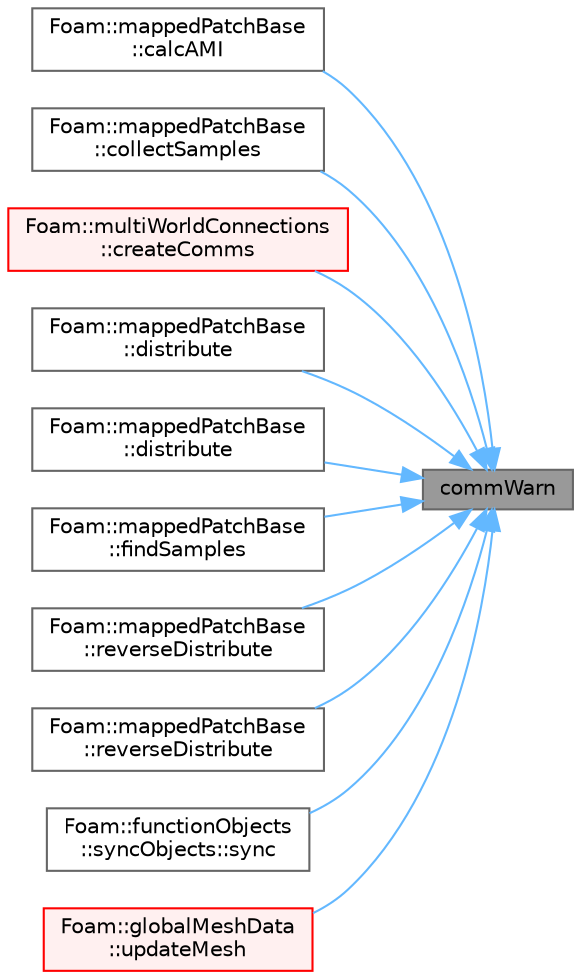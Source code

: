 digraph "commWarn"
{
 // LATEX_PDF_SIZE
  bgcolor="transparent";
  edge [fontname=Helvetica,fontsize=10,labelfontname=Helvetica,labelfontsize=10];
  node [fontname=Helvetica,fontsize=10,shape=box,height=0.2,width=0.4];
  rankdir="RL";
  Node1 [id="Node000001",label="commWarn",height=0.2,width=0.4,color="gray40", fillcolor="grey60", style="filled", fontcolor="black",tooltip=" "];
  Node1 -> Node2 [id="edge1_Node000001_Node000002",dir="back",color="steelblue1",style="solid",tooltip=" "];
  Node2 [id="Node000002",label="Foam::mappedPatchBase\l::calcAMI",height=0.2,width=0.4,color="grey40", fillcolor="white", style="filled",URL="$classFoam_1_1mappedPatchBase.html#a518ad2c0df69db8185bdc94c61f28892",tooltip=" "];
  Node1 -> Node3 [id="edge2_Node000001_Node000003",dir="back",color="steelblue1",style="solid",tooltip=" "];
  Node3 [id="Node000003",label="Foam::mappedPatchBase\l::collectSamples",height=0.2,width=0.4,color="grey40", fillcolor="white", style="filled",URL="$classFoam_1_1mappedPatchBase.html#a9f5f9c833d73f37a754919a33e105373",tooltip=" "];
  Node1 -> Node4 [id="edge3_Node000001_Node000004",dir="back",color="steelblue1",style="solid",tooltip=" "];
  Node4 [id="Node000004",label="Foam::multiWorldConnections\l::createComms",height=0.2,width=0.4,color="red", fillcolor="#FFF0F0", style="filled",URL="$classFoam_1_1multiWorldConnections.html#aa61ddee6e75d988d2f917409b3805faa",tooltip=" "];
  Node1 -> Node8 [id="edge4_Node000001_Node000008",dir="back",color="steelblue1",style="solid",tooltip=" "];
  Node8 [id="Node000008",label="Foam::mappedPatchBase\l::distribute",height=0.2,width=0.4,color="grey40", fillcolor="white", style="filled",URL="$classFoam_1_1mappedPatchBase.html#abc1fef854aa7627739504e6f5408dd79",tooltip=" "];
  Node1 -> Node9 [id="edge5_Node000001_Node000009",dir="back",color="steelblue1",style="solid",tooltip=" "];
  Node9 [id="Node000009",label="Foam::mappedPatchBase\l::distribute",height=0.2,width=0.4,color="grey40", fillcolor="white", style="filled",URL="$classFoam_1_1mappedPatchBase.html#afc3450f31573d9d8ec105232015b1631",tooltip=" "];
  Node1 -> Node10 [id="edge6_Node000001_Node000010",dir="back",color="steelblue1",style="solid",tooltip=" "];
  Node10 [id="Node000010",label="Foam::mappedPatchBase\l::findSamples",height=0.2,width=0.4,color="grey40", fillcolor="white", style="filled",URL="$classFoam_1_1mappedPatchBase.html#a331bcc79e3e1c64deb060a8529788ea7",tooltip=" "];
  Node1 -> Node11 [id="edge7_Node000001_Node000011",dir="back",color="steelblue1",style="solid",tooltip=" "];
  Node11 [id="Node000011",label="Foam::mappedPatchBase\l::reverseDistribute",height=0.2,width=0.4,color="grey40", fillcolor="white", style="filled",URL="$classFoam_1_1mappedPatchBase.html#a13c4f025f05fb3315ab61558bbe82f07",tooltip=" "];
  Node1 -> Node12 [id="edge8_Node000001_Node000012",dir="back",color="steelblue1",style="solid",tooltip=" "];
  Node12 [id="Node000012",label="Foam::mappedPatchBase\l::reverseDistribute",height=0.2,width=0.4,color="grey40", fillcolor="white", style="filled",URL="$classFoam_1_1mappedPatchBase.html#ad17de7c0a7647c5bf1dc2a0a2892c396",tooltip=" "];
  Node1 -> Node13 [id="edge9_Node000001_Node000013",dir="back",color="steelblue1",style="solid",tooltip=" "];
  Node13 [id="Node000013",label="Foam::functionObjects\l::syncObjects::sync",height=0.2,width=0.4,color="grey40", fillcolor="white", style="filled",URL="$classFoam_1_1functionObjects_1_1syncObjects.html#ad55f80ed3cd8b6c4f247763b747016af",tooltip=" "];
  Node1 -> Node14 [id="edge10_Node000001_Node000014",dir="back",color="steelblue1",style="solid",tooltip=" "];
  Node14 [id="Node000014",label="Foam::globalMeshData\l::updateMesh",height=0.2,width=0.4,color="red", fillcolor="#FFF0F0", style="filled",URL="$classFoam_1_1globalMeshData.html#ae5693a309a936ac1040dd48c2881677f",tooltip=" "];
}
